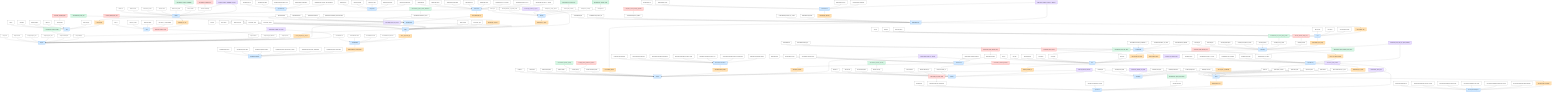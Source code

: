 graph TD
%% =========================
%% SCRUM Domain Graph (TD)
%% =========================

%% ------- Class Definitions -------
classDef entity fill:#cfe8ff,stroke:#1e64c8,color:#000,stroke-width:1px;
classDef attr fill:#ffffff,stroke:#333333,color:#000,stroke-width:1px;
classDef rel fill:#ffe0b3,stroke:#ff9900,color:#000,stroke-width:1px;
classDef goal fill:#d5f5e3,stroke:#27ae60,color:#000,stroke-width:1px;
classDef cond fill:#ffd6d6,stroke:#e74c3c,color:#000,stroke-width:1px;
classDef dv fill:#e8ddff,stroke:#6c3fb2,color:#000,stroke-width:1px;

%% =========================
%% Entities (blue) + Attributes (white)
%% =========================
E0["Project"]:::entity
A_E0_id["Project.id"]:::attr --> E0
A_E0_name["Project.name"]:::attr --> E0
A_E0_project_start["Project.project_start"]:::attr --> E0
A_E0_project_end["Project.project_end"]:::attr --> E0
A_E0_description["Project.description"]:::attr --> E0
A_E0_budget["Project.budget"]:::attr --> E0
A_E0_status["Project.status"]:::attr --> E0
A_E0_target_audience["Project.target_audience"]:::attr --> E0
A_E0_priority["Project.priority"]:::attr --> E0

E1["Team"]:::entity
A_E1_id["Team.id"]:::attr --> E1
A_E1_name["Team.name"]:::attr --> E1
A_E1_team_size["Team.team_size"]:::attr --> E1
A_E1_team_start["Team.team_start"]:::attr --> E1
A_E1_team_status["Team.team_status"]:::attr --> E1
A_E1_location["Team.location"]:::attr --> E1
A_E1_team_type["Team.team_type"]:::attr --> E1

E2["Worker"]:::entity
A_E2_id["Worker.id"]:::attr --> E2
A_E2_name["Worker.name"]:::attr --> E2
A_E2_first_name["Worker.first_name"]:::attr --> E2
A_E2_email["Worker.email"]:::attr --> E2
A_E2_start_date["Worker.start_date"]:::attr --> E2
A_E2_status["Worker.status"]:::attr --> E2
A_E2_availability["Worker.availability"]:::attr --> E2

E3["Feature"]:::entity
A_E3_id["Feature.id"]:::attr --> E3
A_E3_title["Feature.title"]:::attr --> E3
A_E3_description["Feature.description"]:::attr --> E3
A_E3_status["Feature.status"]:::attr --> E3
A_E3_priority["Feature.priority"]:::attr --> E3
A_E3_estimated_effort["Feature.estimated_effort"]:::attr --> E3

E4["Skill"]:::entity
A_E4_id["Skill.id"]:::attr --> E4
A_E4_label["Skill.label"]:::attr --> E4
A_E4_description["Skill.description"]:::attr --> E4
A_E4_level["Skill.level"]:::attr --> E4
A_E4_certified["Skill.certified"]:::attr --> E4
A_E4_category["Skill.category"]:::attr --> E4

E5["Role"]:::entity
A_E5_id["Role.id"]:::attr --> E5
A_E5_role_name["Role.role_name"]:::attr --> E5
A_E5_description["Role.description"]:::attr --> E5
A_E5_area["Role.area_of_responsibility"]:::attr --> E5

E6["ProductOwner"]:::entity
A_E6_id["ProductOwner.id"]:::attr --> E6
A_E6_name["ProductOwner.name"]:::attr --> E6
A_E6_email["ProductOwner.email"]:::attr --> E6
A_E6_availability["ProductOwner.availability"]:::attr --> E6

E7["ScrumMaster"]:::entity
A_E7_id["ScrumMaster.id"]:::attr --> E7
A_E7_name["ScrumMaster.name"]:::attr --> E7
A_E7_email["ScrumMaster.email"]:::attr --> E7
A_E7_experience["ScrumMaster.experience"]:::attr --> E7

E8["ProductBacklog"]:::entity
A_E8_id["ProductBacklog.id"]:::attr --> E8
A_E8_created_on["ProductBacklog.created_on"]:::attr --> E8
A_E8_last_updated["ProductBacklog.last_updated"]:::attr --> E8
A_E8_entries["ProductBacklog.number_of_entries"]:::attr --> E8
A_E8_status["ProductBacklog.status"]:::attr --> E8

E9["Sprint"]:::entity
A_E9_id["Sprint.id"]:::attr --> E9
A_E9_sprint_number["Sprint.sprint_number"]:::attr --> E9
A_E9_start_date["Sprint.start_date"]:::attr --> E9
A_E9_end_date["Sprint.end_date"]:::attr --> E9
A_E9_status["Sprint.status"]:::attr --> E9
A_E9_achievement["Sprint.achievement_of_goal"]:::attr --> E9

E10["SprintPlanning"]:::entity
A_E10_id["SprintPlanning.id"]:::attr --> E10
A_E10_date["SprintPlanning.date"]:::attr --> E10
A_E10_duration["SprintPlanning.duration_(min)"]:::attr --> E10
A_E10_moderation["SprintPlanning.moderation"]:::attr --> E10
A_E10_outcome["SprintPlanning.outcome_documentation"]:::attr --> E10

E11["DailyScrum"]:::entity
A_E11_id["DailyScrum.id"]:::attr --> E11
A_E11_date["DailyScrum.date"]:::attr --> E11
A_E11_time["DailyScrum.time"]:::attr --> E11
A_E11_duration["DailyScrum.duration"]:::attr --> E11
A_E11_moderation["DailyScrum.moderation"]:::attr --> E11

E12["SprintReview"]:::entity
A_E12_id["SprintReview.id"]:::attr --> E12
A_E12_date["SprintReview.date"]:::attr --> E12
A_E12_duration["SprintReview.duration"]:::attr --> E12
A_E12_feedback["SprintReview.feedback_documentation"]:::attr --> E12
A_E12_attendees["SprintReview.attendees_count"]:::attr --> E12

E13["SprintRetrospective"]:::entity
A_E13_id["SprintRetrospective.id"]:::attr --> E13
A_E13_date["SprintRetrospective.date"]:::attr --> E13
A_E13_duration["SprintRetrospective.duration"]:::attr --> E13
A_E13_actions["SprintRetrospective.improvement_actions"]:::attr --> E13
A_E13_satisfaction["SprintRetrospective.team_satisfaction"]:::attr --> E13
A_E13_moderation["SprintRetrospective.moderation"]:::attr --> E13

E14["SprintBacklog"]:::entity
A_E14_id["SprintBacklog.id"]:::attr --> E14
A_E14_tasks["SprintBacklog.number_of_tasks"]:::attr --> E14
A_E14_last_updated["SprintBacklog.last_updated"]:::attr --> E14
A_E14_status["SprintBacklog.status"]:::attr --> E14
A_E14_total_effort["SprintBacklog.total_effort"]:::attr --> E14

E15["SprintGoal"]:::entity
A_E15_id["SprintGoal.id"]:::attr --> E15
A_E15_objective["SprintGoal.objective_description"]:::attr --> E15
A_E15_achieve["SprintGoal.achievement_status"]:::attr --> E15
A_E15_benefit["SprintGoal.benefit"]:::attr --> E15

E16["Epic"]:::entity
A_E16_id["Epic.id"]:::attr --> E16
A_E16_title["Epic.title"]:::attr --> E16
A_E16_description["Epic.description"]:::attr --> E16
A_E16_priority["Epic.priority"]:::attr --> E16
A_E16_status["Epic.status"]:::attr --> E16
A_E16_est_eff["Epic.estimated_effort"]:::attr --> E16

E17["UserStory"]:::entity
A_E17_id["UserStory.id"]:::attr --> E17
A_E17_title["UserStory.title"]:::attr --> E17
A_E17_description["UserStory.description"]:::attr --> E17
A_E17_accept["UserStory.acceptance_criteria"]:::attr --> E17
A_E17_priority["UserStory.priority"]:::attr --> E17
A_E17_storypoints["UserStory.story_points"]:::attr --> E17
A_E17_status["UserStory.status"]:::attr --> E17

E18["Task"]:::entity
A_E18_id["Task.id"]:::attr --> E18
A_E18_title["Task.title"]:::attr --> E18
A_E18_description["Task.description"]:::attr --> E18
A_E18_status["Task.status"]:::attr --> E18
A_E18_effort["Task.effort"]:::attr --> E18
A_E18_type["Task.type"]:::attr --> E18

E19["DevelopmentSnapshot"]:::entity
A_E19_id["DevelopmentSnapshot.id"]:::attr --> E19
A_E19_version["DevelopmentSnapshot.version_number"]:::attr --> E19
A_E19_creation["DevelopmentSnapshot.creation_date"]:::attr --> E19
A_E19_test["DevelopmentSnapshot.test_status"]:::attr --> E19
A_E19_target["DevelopmentSnapshot.deployment_target"]:::attr --> E19
A_E19_doc["DevelopmentSnapshot.documentation"]:::attr --> E19

E20["Blocker"]:::entity
A_E20_id["Blocker.id"]:::attr --> E20
A_E20_title["Blocker.title"]:::attr --> E20
A_E20_description["Blocker.description"]:::attr --> E20
A_E20_severity["Blocker.severity"]:::attr --> E20
A_E20_status["Blocker.status"]:::attr --> E20
A_E20_detected["Blocker.detected_on"]:::attr --> E20
A_E20_resolved["Blocker.resolved_on"]:::attr --> E20

E21["Stakeholder"]:::entity
A_E21_id["Stakeholder.id"]:::attr --> E21
A_E21_name["Stakeholder.name"]:::attr --> E21
A_E21_org["Stakeholder.organization"]:::attr --> E21
A_E21_role["Stakeholder.role"]:::attr --> E21
A_E21_email["Stakeholder.email"]:::attr --> E21
A_E21_interest["Stakeholder.area_of_interest"]:::attr --> E21
A_E21_influence["Stakeholder.influence_level"]:::attr --> E21
A_E21_relevance["Stakeholder.relevance_to_feature"]:::attr --> E21

E22["Velocity"]:::entity
A_E22_id["Velocity.id"]:::attr --> E22
A_E22_num_sprints["Velocity.number_of_sprints_used"]:::attr --> E22
A_E22_avg["Velocity.avg._story_points"]:::attr --> E22
A_E22_max["Velocity.max_velocity"]:::attr --> E22
A_E22_min["Velocity.min_velocity"]:::attr --> E22
A_E22_trend["Velocity.trend"]:::attr --> E22

E23["ReleasePlan"]:::entity
A_E23_id["ReleasePlan.id"]:::attr --> E23
A_E23_version["ReleasePlan.version"]:::attr --> E23
A_E23_planned_date["ReleasePlan.planned_date"]:::attr --> E23
A_E23_included["ReleasePlan.included_features"]:::attr --> E23
A_E23_status["ReleasePlan.status"]:::attr --> E23

E24["Roadmap"]:::entity
A_E24_id["Roadmap.id"]:::attr --> E24
A_E24_start["Roadmap.start_date"]:::attr --> E24
A_E24_end["Roadmap.end_date"]:::attr --> E24
A_E24_milestones["Roadmap.milestones"]:::attr --> E24
A_E24_objectives["Roadmap.objectives"]:::attr --> E24
A_E24_versions["Roadmap.versions"]:::attr --> E24

E25["ScrumBoard"]:::entity
A_E25_id["ScrumBoard.id"]:::attr --> E25
A_E25_board_type["ScrumBoard.board_type"]:::attr --> E25
A_E25_columns["ScrumBoard.columns_(todo/done...)"]:::attr --> E25
A_E25_cards["ScrumBoard.number_of_cards"]:::attr --> E25
A_E25_last_updated["ScrumBoard.last_updated"]:::attr --> E25

E26["FeatureDocumentation"]:::entity
A_E26_id["FeatureDocumentation.id"]:::attr --> E26
A_E26_title["FeatureDocumentation.title"]:::attr --> E26
A_E26_description["FeatureDocumentation.description"]:::attr --> E26
A_E26_creation["FeatureDocumentation.creation_date"]:::attr --> E26
A_E26_change_log["FeatureDocumentation.change_log"]:::attr --> E26
A_E26_linked_reqs["FeatureDocumentation.linked_requirements"]:::attr --> E26
A_E26_author["FeatureDocumentation.author"]:::attr --> E26

%% =========================
%% Relationships (orange) as nodes between entities
%% =========================
R1["R1:is_assigned_to_project"]:::rel
E1 --> R1 --> E0

R2["R2:belongs_to_team"]:::rel
E2 --> R2 --> E1

R3["R3:has_skill"]:::rel
E2 --> R3 --> E4

R4["R4:takes_on_role"]:::rel
E2 --> R4 --> E5

R5["R5:manages_backlog"]:::rel
E6 --> R5 --> E8

R6["R6:is_supported_by"]:::rel
E1 --> R6 --> E7

R7["R7:contains_feature"]:::rel
E8 --> R7 --> E3

R8["R8:contains_epic"]:::rel
E8 --> R8 --> E16

R9["R9:contains_user_story"]:::rel
E16 --> R9 --> E17

R10["R10:consists_of_tasks"]:::rel
E17 --> R10 --> E18

R11["R11:is_in_sprint_backlog"]:::rel
E17 --> R11 --> E14

R12["R12:belongs_to_sprint"]:::rel
E14 --> R12 --> E9

R13["R13:pursues_goal"]:::rel
E9 --> R13 --> E15

R14["R14:contains_tasks"]:::rel
E25 --> R14 --> E18

R15["R15:documents_feature"]:::rel
E26 --> R15 --> E3

R16["R16:is_blocked_by"]:::rel
E18 --> R16 --> E20

R17["R17:participates_in"]:::rel
E21 --> R17 --> E12

R18["R18:moderates_retrospective"]:::rel
E7 --> R18 --> E13

R19["R19:refers_to_team"]:::rel
E22 --> R19 --> E1

R20["R20:plans_release"]:::rel
E23 --> R20 --> E3

R21["R21:is_part_of_roadmap"]:::rel
E23 --> R21 --> E24

R22["R22:generates_snapshot"]:::rel
E9 --> R22 --> E19

%% =========================
%% Goals (green) connected to Entity.Attributes
%% =========================
G0["G0:maximize_velocity_trend"]:::goal --> A_E22_trend
G1["G1:minimize_blocker_severity"]:::goal --> A_E20_severity
G2["G2:minimize_total_task_effort"]:::goal --> A_E18_effort
G2 --> A_E14_total_effort
G3["G3:maximize_sprint_goal_benefit"]:::goal --> A_E15_benefit
G4["G4:maximize_feature_priority"]:::goal --> A_E3_priority
G5["G5:minimize_user_story_story_points"]:::goal --> A_E17_storypoints
G6["G6:maximize_worker_availability"]:::goal --> A_E2_availability
G7["G7:minimize_project_budget"]:::goal --> A_E0_budget
G8["G8:maximize_sprint_review_attendees"]:::goal --> A_E12_attendees
G9["G9:minimize_sprint_backlog_total_effort"]:::goal --> A_E14_total_effort
G10["G10:maximize_team_size"]:::goal --> A_E1_team_size
G11["G11:maximize_velocity_max"]:::goal --> A_E22_max

%% =========================
%% Conditions (red) connected to Entity.Attributes
%% =========================
C0["C0:active_projects_only"]:::cond --> A_E0_status
C1["C1:team_within_size_limit"]:::cond --> A_E1_team_size
C2["C2:workers_available_only"]:::cond --> A_E2_availability
C3["C3:exclude_resolved_blockers"]:::cond --> A_E20_resolved
C4["C4:prefer_certified_skills"]:::cond --> A_E4_certified
C5["C5:high_priority_features_required"]:::cond --> A_E3_priority
C6["C6:user_stories_ready_only"]:::cond --> A_E17_status
C7["C7:active_sprint_backlog_only"]:::cond --> A_E14_status
C8["C8:prefer_recent_backlog_updates"]:::cond --> A_E8_last_updated
C9["C9:exclude_chore_tasks"]:::cond --> A_E18_type
C10["C10:sprint_goal_must_exist"]:::cond --> A_E15_objective
C11["C11:release_plan_planned_only"]:::cond --> A_E23_status

%% =========================
%% Decision Variables (purple) linked to relevant Entities
%% =========================
DV0["DV0:assign_team_to_project"]:::dv
DV0 --- E1
DV0 --- E0

DV1["DV1:assign_worker_to_team"]:::dv
DV1 --- E2
DV1 --- E1

DV2["DV2:select_feature_for_sprint"]:::dv
DV2 --- E3
DV2 --- E9

DV3["DV3:select_user_story_for_sprint_backlog"]:::dv
DV3 --- E17
DV3 --- E14

DV4["DV4:set_task_status_done"]:::dv
DV4 --- E18

DV5["DV5:choose_sprint_goal"]:::dv
DV5 --- E9
DV5 --- E15

DV6["DV6:include_feature_in_release"]:::dv
DV6 --- E23
DV6 --- E3

DV7["DV7:set_blocker_resolved"]:::dv
DV7 --- E20

DV8["DV8:allocate_budget_to_project"]:::dv
DV8 --- E0
DV8 --> A_E0_budget

DV9["DV9:assign_product_owner_to_backlog"]:::dv
DV9 --- E6
DV9 --- E8

DV10["DV10:set_worker_availability_percent"]:::dv
DV10 --- E2
DV10 --> A_E2_availability

DV11["DV11:set_sprint_number"]:::dv
DV11 --- E9
DV11 --> A_E9_sprint_number